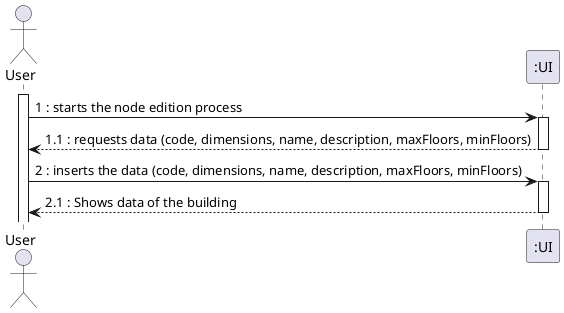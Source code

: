 @startuml
actor "User" as OE

activate OE
OE -> ":UI" : 1 : starts the node edition process
activate ":UI"
":UI" --> OE : 1.1 : requests data (code, dimensions, name, description, maxFloors, minFloors)
deactivate ":UI"
OE -> ":UI" : 2 : inserts the data (code, dimensions, name, description, maxFloors, minFloors)
activate ":UI"
":UI" --> OE : 2.1 : Shows data of the building


deactivate ":UI"

@enduml